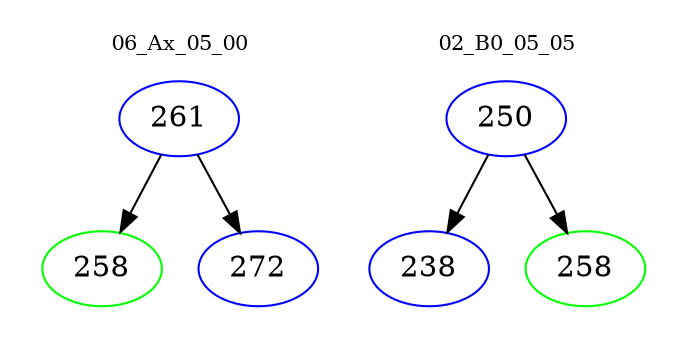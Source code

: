 digraph{
subgraph cluster_0 {
color = white
label = "06_Ax_05_00";
fontsize=10;
T0_261 [label="261", color="blue"]
T0_261 -> T0_258 [color="black"]
T0_258 [label="258", color="green"]
T0_261 -> T0_272 [color="black"]
T0_272 [label="272", color="blue"]
}
subgraph cluster_1 {
color = white
label = "02_B0_05_05";
fontsize=10;
T1_250 [label="250", color="blue"]
T1_250 -> T1_238 [color="black"]
T1_238 [label="238", color="blue"]
T1_250 -> T1_258 [color="black"]
T1_258 [label="258", color="green"]
}
}
